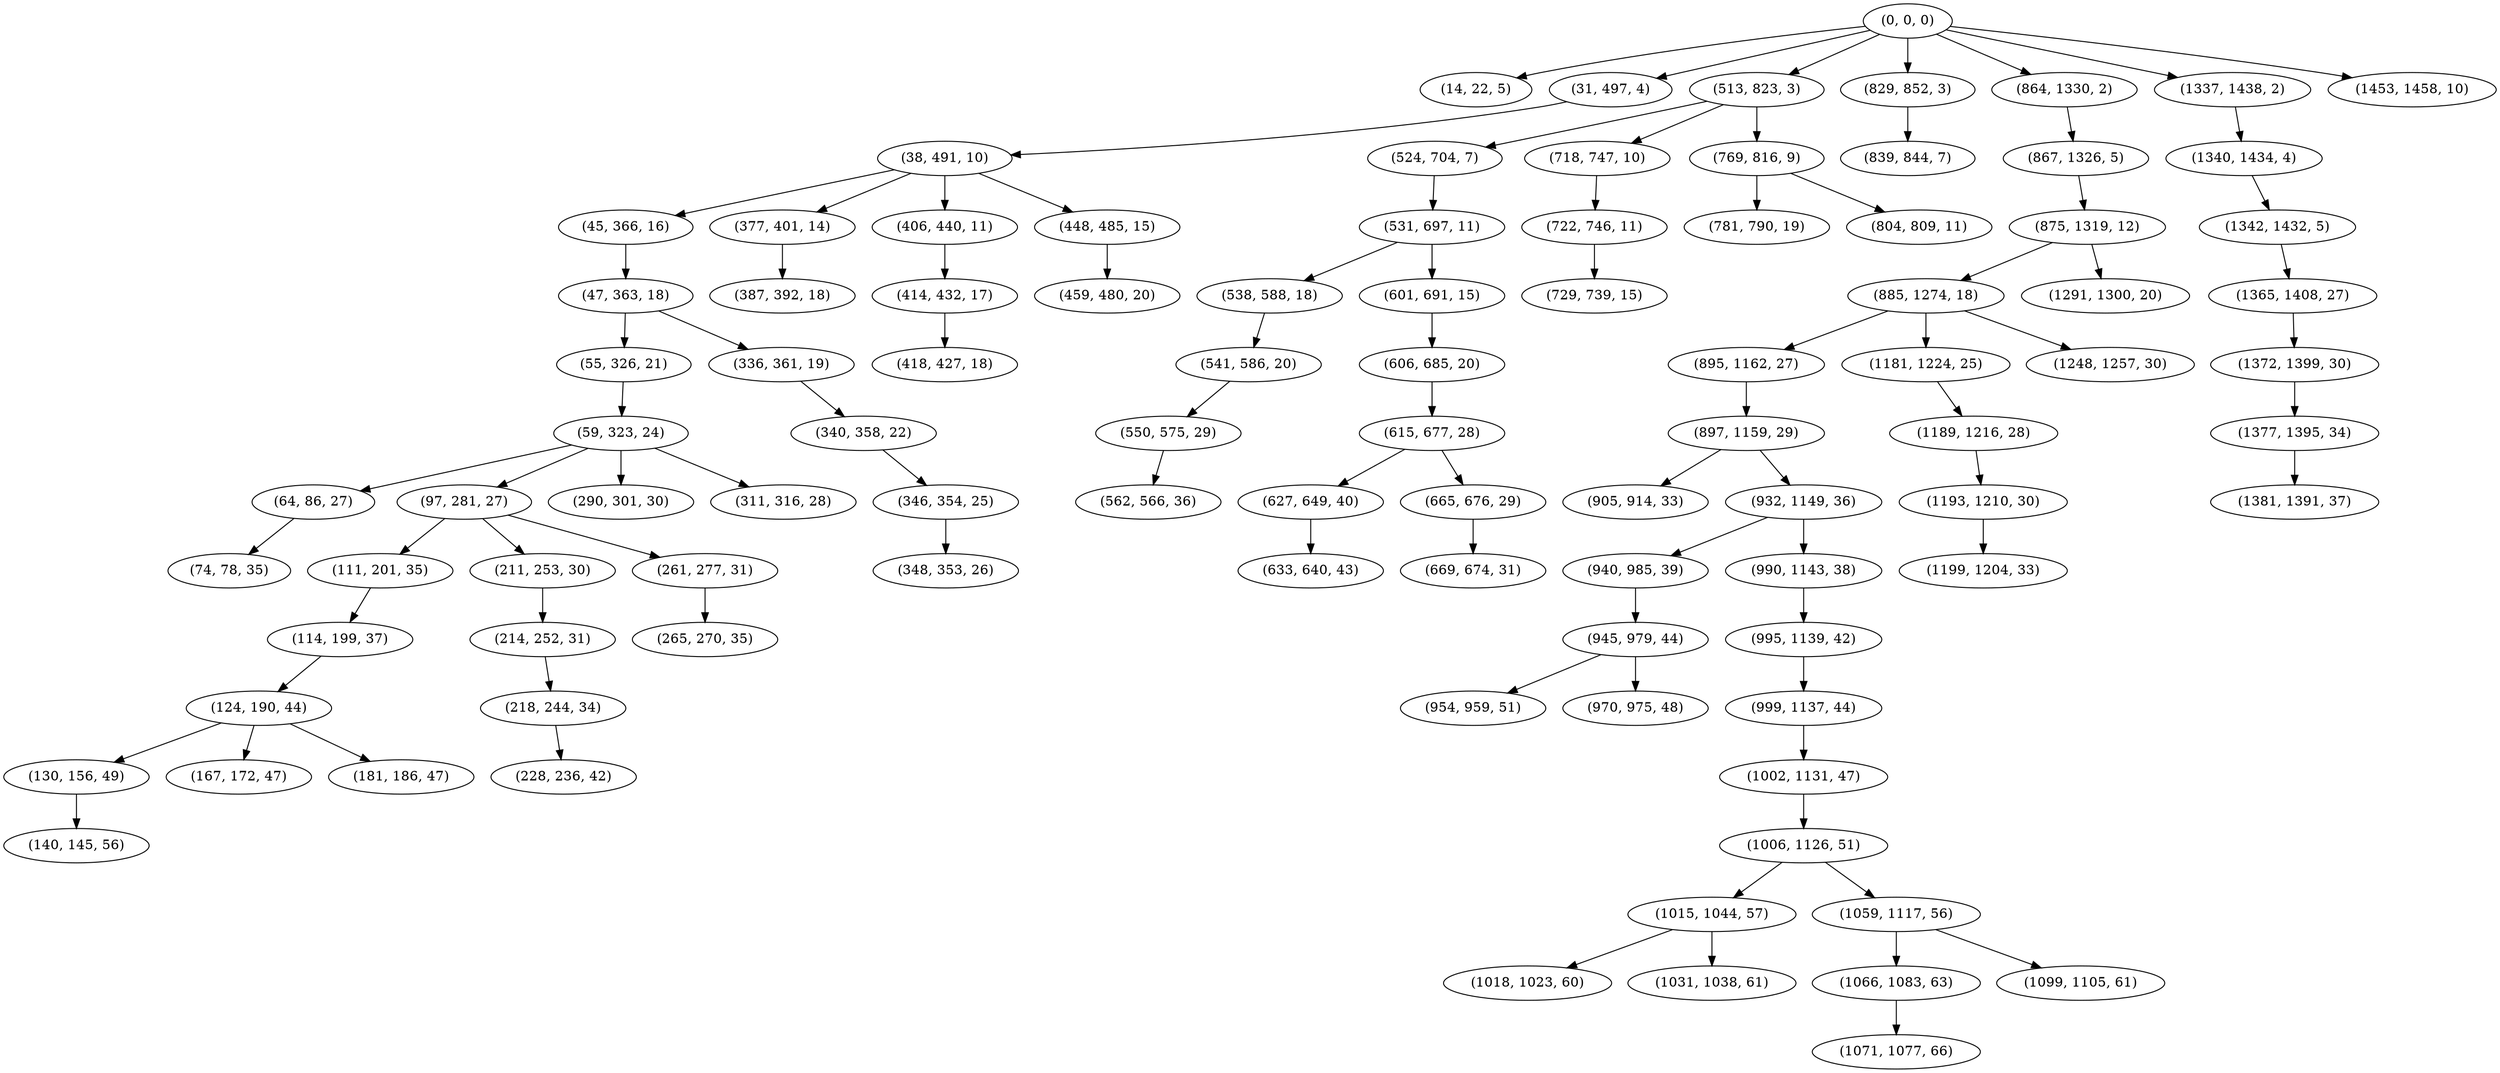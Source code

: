 digraph tree {
    "(0, 0, 0)";
    "(14, 22, 5)";
    "(31, 497, 4)";
    "(38, 491, 10)";
    "(45, 366, 16)";
    "(47, 363, 18)";
    "(55, 326, 21)";
    "(59, 323, 24)";
    "(64, 86, 27)";
    "(74, 78, 35)";
    "(97, 281, 27)";
    "(111, 201, 35)";
    "(114, 199, 37)";
    "(124, 190, 44)";
    "(130, 156, 49)";
    "(140, 145, 56)";
    "(167, 172, 47)";
    "(181, 186, 47)";
    "(211, 253, 30)";
    "(214, 252, 31)";
    "(218, 244, 34)";
    "(228, 236, 42)";
    "(261, 277, 31)";
    "(265, 270, 35)";
    "(290, 301, 30)";
    "(311, 316, 28)";
    "(336, 361, 19)";
    "(340, 358, 22)";
    "(346, 354, 25)";
    "(348, 353, 26)";
    "(377, 401, 14)";
    "(387, 392, 18)";
    "(406, 440, 11)";
    "(414, 432, 17)";
    "(418, 427, 18)";
    "(448, 485, 15)";
    "(459, 480, 20)";
    "(513, 823, 3)";
    "(524, 704, 7)";
    "(531, 697, 11)";
    "(538, 588, 18)";
    "(541, 586, 20)";
    "(550, 575, 29)";
    "(562, 566, 36)";
    "(601, 691, 15)";
    "(606, 685, 20)";
    "(615, 677, 28)";
    "(627, 649, 40)";
    "(633, 640, 43)";
    "(665, 676, 29)";
    "(669, 674, 31)";
    "(718, 747, 10)";
    "(722, 746, 11)";
    "(729, 739, 15)";
    "(769, 816, 9)";
    "(781, 790, 19)";
    "(804, 809, 11)";
    "(829, 852, 3)";
    "(839, 844, 7)";
    "(864, 1330, 2)";
    "(867, 1326, 5)";
    "(875, 1319, 12)";
    "(885, 1274, 18)";
    "(895, 1162, 27)";
    "(897, 1159, 29)";
    "(905, 914, 33)";
    "(932, 1149, 36)";
    "(940, 985, 39)";
    "(945, 979, 44)";
    "(954, 959, 51)";
    "(970, 975, 48)";
    "(990, 1143, 38)";
    "(995, 1139, 42)";
    "(999, 1137, 44)";
    "(1002, 1131, 47)";
    "(1006, 1126, 51)";
    "(1015, 1044, 57)";
    "(1018, 1023, 60)";
    "(1031, 1038, 61)";
    "(1059, 1117, 56)";
    "(1066, 1083, 63)";
    "(1071, 1077, 66)";
    "(1099, 1105, 61)";
    "(1181, 1224, 25)";
    "(1189, 1216, 28)";
    "(1193, 1210, 30)";
    "(1199, 1204, 33)";
    "(1248, 1257, 30)";
    "(1291, 1300, 20)";
    "(1337, 1438, 2)";
    "(1340, 1434, 4)";
    "(1342, 1432, 5)";
    "(1365, 1408, 27)";
    "(1372, 1399, 30)";
    "(1377, 1395, 34)";
    "(1381, 1391, 37)";
    "(1453, 1458, 10)";
    "(0, 0, 0)" -> "(14, 22, 5)";
    "(0, 0, 0)" -> "(31, 497, 4)";
    "(0, 0, 0)" -> "(513, 823, 3)";
    "(0, 0, 0)" -> "(829, 852, 3)";
    "(0, 0, 0)" -> "(864, 1330, 2)";
    "(0, 0, 0)" -> "(1337, 1438, 2)";
    "(0, 0, 0)" -> "(1453, 1458, 10)";
    "(31, 497, 4)" -> "(38, 491, 10)";
    "(38, 491, 10)" -> "(45, 366, 16)";
    "(38, 491, 10)" -> "(377, 401, 14)";
    "(38, 491, 10)" -> "(406, 440, 11)";
    "(38, 491, 10)" -> "(448, 485, 15)";
    "(45, 366, 16)" -> "(47, 363, 18)";
    "(47, 363, 18)" -> "(55, 326, 21)";
    "(47, 363, 18)" -> "(336, 361, 19)";
    "(55, 326, 21)" -> "(59, 323, 24)";
    "(59, 323, 24)" -> "(64, 86, 27)";
    "(59, 323, 24)" -> "(97, 281, 27)";
    "(59, 323, 24)" -> "(290, 301, 30)";
    "(59, 323, 24)" -> "(311, 316, 28)";
    "(64, 86, 27)" -> "(74, 78, 35)";
    "(97, 281, 27)" -> "(111, 201, 35)";
    "(97, 281, 27)" -> "(211, 253, 30)";
    "(97, 281, 27)" -> "(261, 277, 31)";
    "(111, 201, 35)" -> "(114, 199, 37)";
    "(114, 199, 37)" -> "(124, 190, 44)";
    "(124, 190, 44)" -> "(130, 156, 49)";
    "(124, 190, 44)" -> "(167, 172, 47)";
    "(124, 190, 44)" -> "(181, 186, 47)";
    "(130, 156, 49)" -> "(140, 145, 56)";
    "(211, 253, 30)" -> "(214, 252, 31)";
    "(214, 252, 31)" -> "(218, 244, 34)";
    "(218, 244, 34)" -> "(228, 236, 42)";
    "(261, 277, 31)" -> "(265, 270, 35)";
    "(336, 361, 19)" -> "(340, 358, 22)";
    "(340, 358, 22)" -> "(346, 354, 25)";
    "(346, 354, 25)" -> "(348, 353, 26)";
    "(377, 401, 14)" -> "(387, 392, 18)";
    "(406, 440, 11)" -> "(414, 432, 17)";
    "(414, 432, 17)" -> "(418, 427, 18)";
    "(448, 485, 15)" -> "(459, 480, 20)";
    "(513, 823, 3)" -> "(524, 704, 7)";
    "(513, 823, 3)" -> "(718, 747, 10)";
    "(513, 823, 3)" -> "(769, 816, 9)";
    "(524, 704, 7)" -> "(531, 697, 11)";
    "(531, 697, 11)" -> "(538, 588, 18)";
    "(531, 697, 11)" -> "(601, 691, 15)";
    "(538, 588, 18)" -> "(541, 586, 20)";
    "(541, 586, 20)" -> "(550, 575, 29)";
    "(550, 575, 29)" -> "(562, 566, 36)";
    "(601, 691, 15)" -> "(606, 685, 20)";
    "(606, 685, 20)" -> "(615, 677, 28)";
    "(615, 677, 28)" -> "(627, 649, 40)";
    "(615, 677, 28)" -> "(665, 676, 29)";
    "(627, 649, 40)" -> "(633, 640, 43)";
    "(665, 676, 29)" -> "(669, 674, 31)";
    "(718, 747, 10)" -> "(722, 746, 11)";
    "(722, 746, 11)" -> "(729, 739, 15)";
    "(769, 816, 9)" -> "(781, 790, 19)";
    "(769, 816, 9)" -> "(804, 809, 11)";
    "(829, 852, 3)" -> "(839, 844, 7)";
    "(864, 1330, 2)" -> "(867, 1326, 5)";
    "(867, 1326, 5)" -> "(875, 1319, 12)";
    "(875, 1319, 12)" -> "(885, 1274, 18)";
    "(875, 1319, 12)" -> "(1291, 1300, 20)";
    "(885, 1274, 18)" -> "(895, 1162, 27)";
    "(885, 1274, 18)" -> "(1181, 1224, 25)";
    "(885, 1274, 18)" -> "(1248, 1257, 30)";
    "(895, 1162, 27)" -> "(897, 1159, 29)";
    "(897, 1159, 29)" -> "(905, 914, 33)";
    "(897, 1159, 29)" -> "(932, 1149, 36)";
    "(932, 1149, 36)" -> "(940, 985, 39)";
    "(932, 1149, 36)" -> "(990, 1143, 38)";
    "(940, 985, 39)" -> "(945, 979, 44)";
    "(945, 979, 44)" -> "(954, 959, 51)";
    "(945, 979, 44)" -> "(970, 975, 48)";
    "(990, 1143, 38)" -> "(995, 1139, 42)";
    "(995, 1139, 42)" -> "(999, 1137, 44)";
    "(999, 1137, 44)" -> "(1002, 1131, 47)";
    "(1002, 1131, 47)" -> "(1006, 1126, 51)";
    "(1006, 1126, 51)" -> "(1015, 1044, 57)";
    "(1006, 1126, 51)" -> "(1059, 1117, 56)";
    "(1015, 1044, 57)" -> "(1018, 1023, 60)";
    "(1015, 1044, 57)" -> "(1031, 1038, 61)";
    "(1059, 1117, 56)" -> "(1066, 1083, 63)";
    "(1059, 1117, 56)" -> "(1099, 1105, 61)";
    "(1066, 1083, 63)" -> "(1071, 1077, 66)";
    "(1181, 1224, 25)" -> "(1189, 1216, 28)";
    "(1189, 1216, 28)" -> "(1193, 1210, 30)";
    "(1193, 1210, 30)" -> "(1199, 1204, 33)";
    "(1337, 1438, 2)" -> "(1340, 1434, 4)";
    "(1340, 1434, 4)" -> "(1342, 1432, 5)";
    "(1342, 1432, 5)" -> "(1365, 1408, 27)";
    "(1365, 1408, 27)" -> "(1372, 1399, 30)";
    "(1372, 1399, 30)" -> "(1377, 1395, 34)";
    "(1377, 1395, 34)" -> "(1381, 1391, 37)";
}
